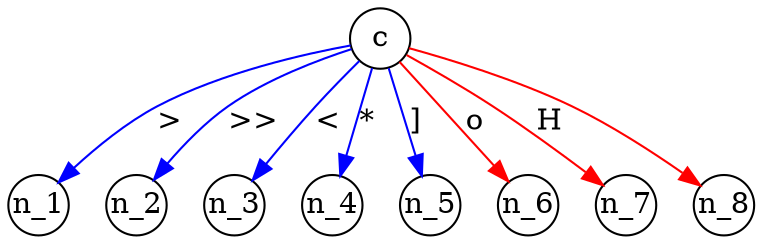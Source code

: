 /*
:Title: PSTricks arrows
:Tags: PSTricks

Examples of Pstricks style arrows. 
To generate this graph you can write::

    $ circo -Txdot pstarrows.dot | dot2tex -fpst > pstarrows.tex

*/
digraph G {
	d2tdocpreamble="\usepackage{pstricks-add}";
	graph [mindist=0.5];
	node [texmode="math", fixedsize=true, shape=circle, width=0.4, style="linecolor=red, fillcolor=white"];
	edge [color="blue"];
	c -> n_1 [style="arrows=->", texmode="math", label=">"];
	c -> n_2 [style="arrows=->>", texmode="math", label=">>"];
	c -> n_3 [style="arrows=-<", texmode="math", label="<"];
	c -> n_4 [style="arrows=-*", texmode="math", label="*"];
	c -> n_5 [style="arrows=-{]}", texmode="math", label="]"];
	edge [color="red"];
	c -> n_6 [style="arrows=-o", texmode="math", label="o"];
	c -> n_7 [style="arrows=-H", texmode="math", label="H"];
	c -> n_8 [style="arrows=->, nArrowsA=5", texmode="math"];
}